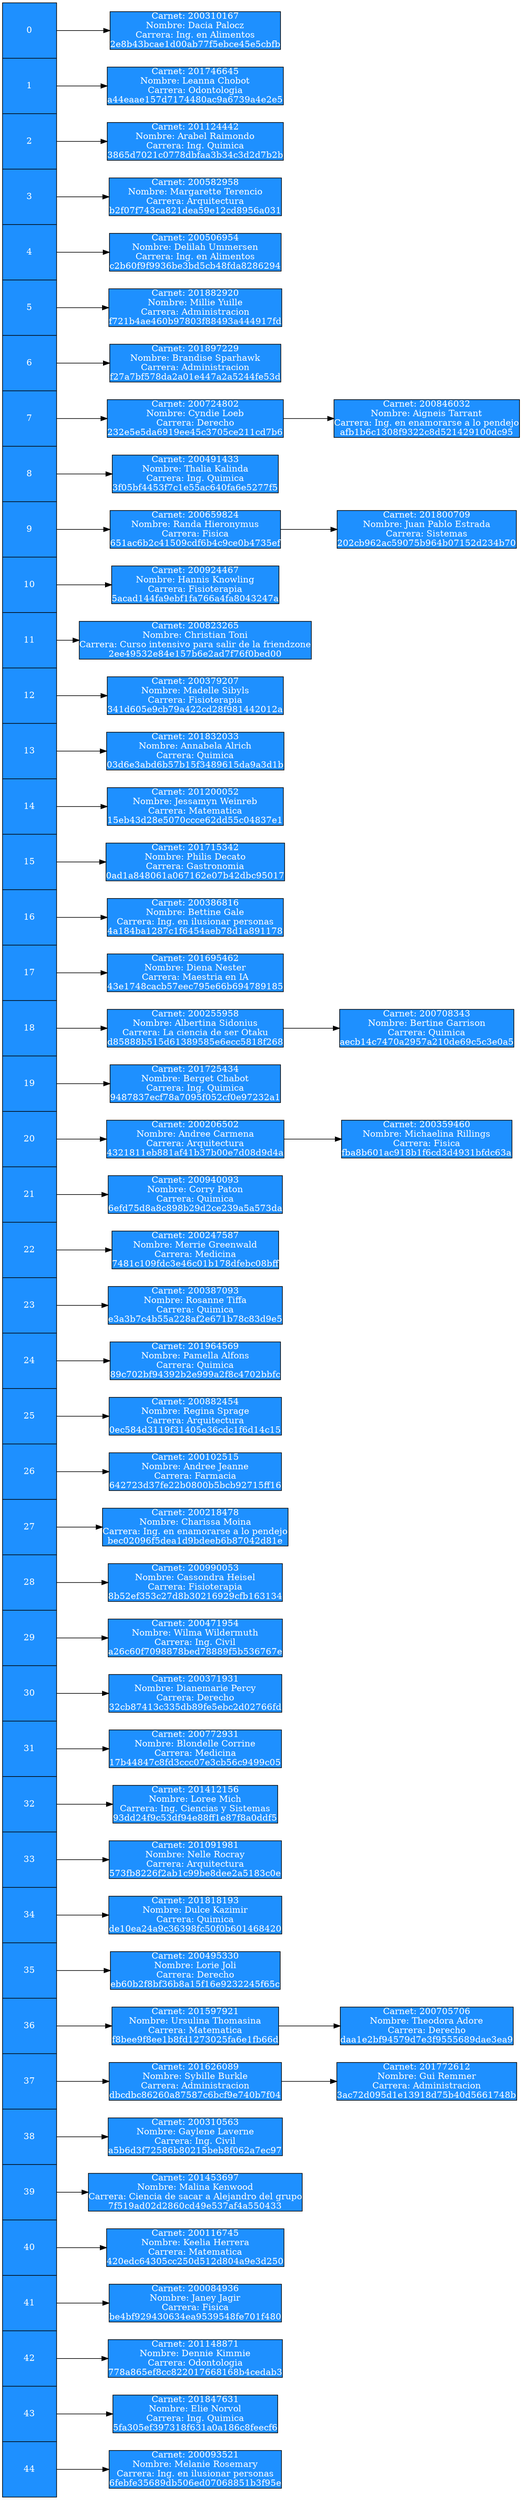digraph G{
rankdir=LR;
node [margin=0 shape=record width=1.2 fillcolor=dodgerblue fontcolor=white style=filled ];
node1[height=55 label="<f0> 0|<f1> 1|<f2> 2|<f3> 3|<f4> 4|<f5> 5|<f6> 6|<f7> 7|<f8> 8|<f9> 9|<f10> 10|<f11> 11|<f12> 12|<f13> 13|<f14> 14|<f15> 15|<f16> 16|<f17> 17|<f18> 18|<f19> 19|<f20> 20|<f21> 21|<f22> 22|<f23> 23|<f24> 24|<f25> 25|<f26> 26|<f27> 27|<f28> 28|<f29> 29|<f30> 30|<f31> 31|<f32> 32|<f33> 33|<f34> 34|<f35> 35|<f36> 36|<f37> 37|<f38> 38|<f39> 39|<f40> 40|<f41> 41|<f42> 42|<f43> 43|<f44> 44"];
A00[label="Carnet: 200310167\nNombre: Dacia Palocz\nCarrera: Ing. en Alimentos\n2e8b43bcae1d00ab77f5ebce45e5cbfb"];
node1:f0-> A00;
A10[label="Carnet: 201746645\nNombre: Leanna Chobot\nCarrera: Odontologia\na44eaae157d7174480ac9a6739a4e2e5"];
node1:f1-> A10;
A20[label="Carnet: 201124442\nNombre: Arabel Raimondo\nCarrera: Ing. Quimica\n3865d7021c0778dbfaa3b34c3d2d7b2b"];
node1:f2-> A20;
A30[label="Carnet: 200582958\nNombre: Margarette Terencio\nCarrera: Arquitectura\nb2f07f743ca821dea59e12cd8956a031"];
node1:f3-> A30;
A40[label="Carnet: 200506954\nNombre: Delilah Ummersen\nCarrera: Ing. en Alimentos\nc2b60f9f9936be3bd5cb48fda8286294"];
node1:f4-> A40;
A50[label="Carnet: 201882920\nNombre: Millie Yuille\nCarrera: Administracion\nf721b4ae460b97803f88493a444917fd"];
node1:f5-> A50;
A60[label="Carnet: 201897229\nNombre: Brandise Sparhawk\nCarrera: Administracion\nf27a7bf578da2a01e447a2a5244fe53d"];
node1:f6-> A60;
A70[label="Carnet: 200724802\nNombre: Cyndie Loeb\nCarrera: Derecho\n232e5e5da6919ee45c3705ce211cd7b6"];
A71[label="Carnet: 200846032\nNombre: Aigneis Tarrant\nCarrera: Ing. en enamorarse a lo pendejo\nafb1b6c1308f9322c8d521429100dc95"];
node1:f7-> A70-> A71;
A80[label="Carnet: 200491433\nNombre: Thalia Kalinda\nCarrera: Ing. Quimica\n3f05bf4453f7c1e55ac640fa6e5277f5"];
node1:f8-> A80;
A90[label="Carnet: 200659824\nNombre: Randa Hieronymus\nCarrera: Fisica\n651ac6b2c41509cdf6b4c9ce0b4735ef"];
A91[label="Carnet: 201800709\nNombre: Juan Pablo Estrada\nCarrera: Sistemas\n202cb962ac59075b964b07152d234b70"];
node1:f9-> A90-> A91;
A100[label="Carnet: 200924467\nNombre: Hannis Knowling\nCarrera: Fisioterapia\n5acad144fa9ebf1fa766a4fa8043247a"];
node1:f10-> A100;
A110[label="Carnet: 200823265\nNombre: Christian Toni\nCarrera: Curso intensivo para salir de la friendzone\n2ee49532e84e157b6e2ad7f76f0bed00"];
node1:f11-> A110;
A120[label="Carnet: 200379207\nNombre: Madelle Sibyls\nCarrera: Fisioterapia\n341d605e9cb79a422cd28f981442012a"];
node1:f12-> A120;
A130[label="Carnet: 201832033\nNombre: Annabela Alrich\nCarrera: Quimica\n03d6e3abd6b57b15f3489615da9a3d1b"];
node1:f13-> A130;
A140[label="Carnet: 201200052\nNombre: Jessamyn Weinreb\nCarrera: Matematica\n15eb43d28e5070ccce62dd55c04837e1"];
node1:f14-> A140;
A150[label="Carnet: 201715342\nNombre: Philis Decato\nCarrera: Gastronomia\n0ad1a848061a067162e07b42dbc95017"];
node1:f15-> A150;
A160[label="Carnet: 200386816\nNombre: Bettine Gale\nCarrera: Ing. en ilusionar personas\n4a184ba1287c1f6454aeb78d1a891178"];
node1:f16-> A160;
A170[label="Carnet: 201695462\nNombre: Diena Nester\nCarrera: Maestria en IA\n43e1748cacb57eec795e66b694789185"];
node1:f17-> A170;
A180[label="Carnet: 200255958\nNombre: Albertina Sidonius\nCarrera: La ciencia de ser Otaku\nd85888b515d61389585e6ecc5818f268"];
A181[label="Carnet: 200708343\nNombre: Bertine Garrison\nCarrera: Quimica\naecb14c7470a2957a210de69c5c3e0a5"];
node1:f18-> A180-> A181;
A190[label="Carnet: 201725434\nNombre: Berget Chabot\nCarrera: Ing. Quimica\n9487837ecf78a7095f052cf0e97232a1"];
node1:f19-> A190;
A200[label="Carnet: 200206502\nNombre: Andree Carmena\nCarrera: Arquitectura\n4321811eb881af41b37b00e7d08d9d4a"];
A201[label="Carnet: 200359460\nNombre: Michaelina Rillings\nCarrera: Fisica\nfba8b601ac918b1f6cd3d4931bfdc63a"];
node1:f20-> A200-> A201;
A210[label="Carnet: 200940093\nNombre: Corry Paton\nCarrera: Quimica\n6efd75d8a8c898b29d2ce239a5a573da"];
node1:f21-> A210;
A220[label="Carnet: 200247587\nNombre: Merrie Greenwald\nCarrera: Medicina\n7481c109fdc3e46c01b178dfebc08bff"];
node1:f22-> A220;
A230[label="Carnet: 200387093\nNombre: Rosanne Tiffa\nCarrera: Quimica\ne3a3b7c4b55a228af2e671b78c83d9e5"];
node1:f23-> A230;
A240[label="Carnet: 201964569\nNombre: Pamella Alfons\nCarrera: Quimica\n89c702bf94392b2e999a2f8c4702bbfc"];
node1:f24-> A240;
A250[label="Carnet: 200882454\nNombre: Regina Sprage\nCarrera: Arquitectura\n0ec584d3119f31405e36cdc1f6d14c15"];
node1:f25-> A250;
A260[label="Carnet: 200102515\nNombre: Andree Jeanne\nCarrera: Farmacia\n642723d37fe22b0800b5bcb92715ff16"];
node1:f26-> A260;
A270[label="Carnet: 200218478\nNombre: Charissa Moina\nCarrera: Ing. en enamorarse a lo pendejo\nbec02096f5dea1d9bdeeb6b87042d81e"];
node1:f27-> A270;
A280[label="Carnet: 200990053\nNombre: Cassondra Heisel\nCarrera: Fisioterapia\n8b52ef353c27d8b30216929cfb163134"];
node1:f28-> A280;
A290[label="Carnet: 200471954\nNombre: Wilma Wildermuth\nCarrera: Ing. Civil\na26c60f7098878bed78889f5b536767e"];
node1:f29-> A290;
A300[label="Carnet: 200371931\nNombre: Dianemarie Percy\nCarrera: Derecho\n32cb87413c335db89fe5ebc2d02766fd"];
node1:f30-> A300;
A310[label="Carnet: 200772931\nNombre: Blondelle Corrine\nCarrera: Medicina\n17b44847c8fd3ccc07e3cb56c9499c05"];
node1:f31-> A310;
A320[label="Carnet: 201412156\nNombre: Loree Mich\nCarrera: Ing. Ciencias y Sistemas\n93dd24f9c53df94e88ff1e87f8a0ddf5"];
node1:f32-> A320;
A330[label="Carnet: 201091981\nNombre: Nelle Rocray\nCarrera: Arquitectura\n573fb8226f2ab1c99be8dee2a5183c0e"];
node1:f33-> A330;
A340[label="Carnet: 201818193\nNombre: Dulce Kazimir\nCarrera: Quimica\nde10ea24a9c36398fc50f0b601468420"];
node1:f34-> A340;
A350[label="Carnet: 200495330\nNombre: Lorie Joli\nCarrera: Derecho\neb60b2f8bf36b8a15f16e9232245f65c"];
node1:f35-> A350;
A360[label="Carnet: 201597921\nNombre: Ursulina Thomasina\nCarrera: Matematica\nf8bee9f8ee1b8fd1273025fa6e1fb66d"];
A361[label="Carnet: 200705706\nNombre: Theodora Adore\nCarrera: Derecho\ndaa1e2bf94579d7e3f9555689dae3ea9"];
node1:f36-> A360-> A361;
A370[label="Carnet: 201626089\nNombre: Sybille Burkle\nCarrera: Administracion\ndbcdbc86260a87587c6bcf9e740b7f04"];
A371[label="Carnet: 201772612\nNombre: Gui Remmer\nCarrera: Administracion\n3ac72d095d1e13918d75b40d5661748b"];
node1:f37-> A370-> A371;
A380[label="Carnet: 200310563\nNombre: Gaylene Laverne\nCarrera: Ing. Civil\na5b6d3f72586b80215beb8f062a7ec97"];
node1:f38-> A380;
A390[label="Carnet: 201453697\nNombre: Malina Kenwood\nCarrera: Ciencia de sacar a Alejandro del grupo\n7f519ad02d2860cd49e537af4a550433"];
node1:f39-> A390;
A400[label="Carnet: 200116745\nNombre: Keelia Herrera\nCarrera: Matematica\n420edc64305cc250d512d804a9e3d250"];
node1:f40-> A400;
A410[label="Carnet: 200084936\nNombre: Janey Jagir\nCarrera: Fisica\nbe4bf929430634ea9539548fe701f480"];
node1:f41-> A410;
A420[label="Carnet: 201148871\nNombre: Dennie Kimmie\nCarrera: Odontologia\n778a865ef8cc822017668168b4cedab3"];
node1:f42-> A420;
A430[label="Carnet: 201847631\nNombre: Elie Norvol\nCarrera: Ing. Quimica\n5fa305ef397318f631a0a186c8feecf6"];
node1:f43-> A430;
A440[label="Carnet: 200093521\nNombre: Melanie Rosemary\nCarrera: Ing. en ilusionar personas\n6febfe35689db506ed07068851b3f95e"];
node1:f44-> A440;

}